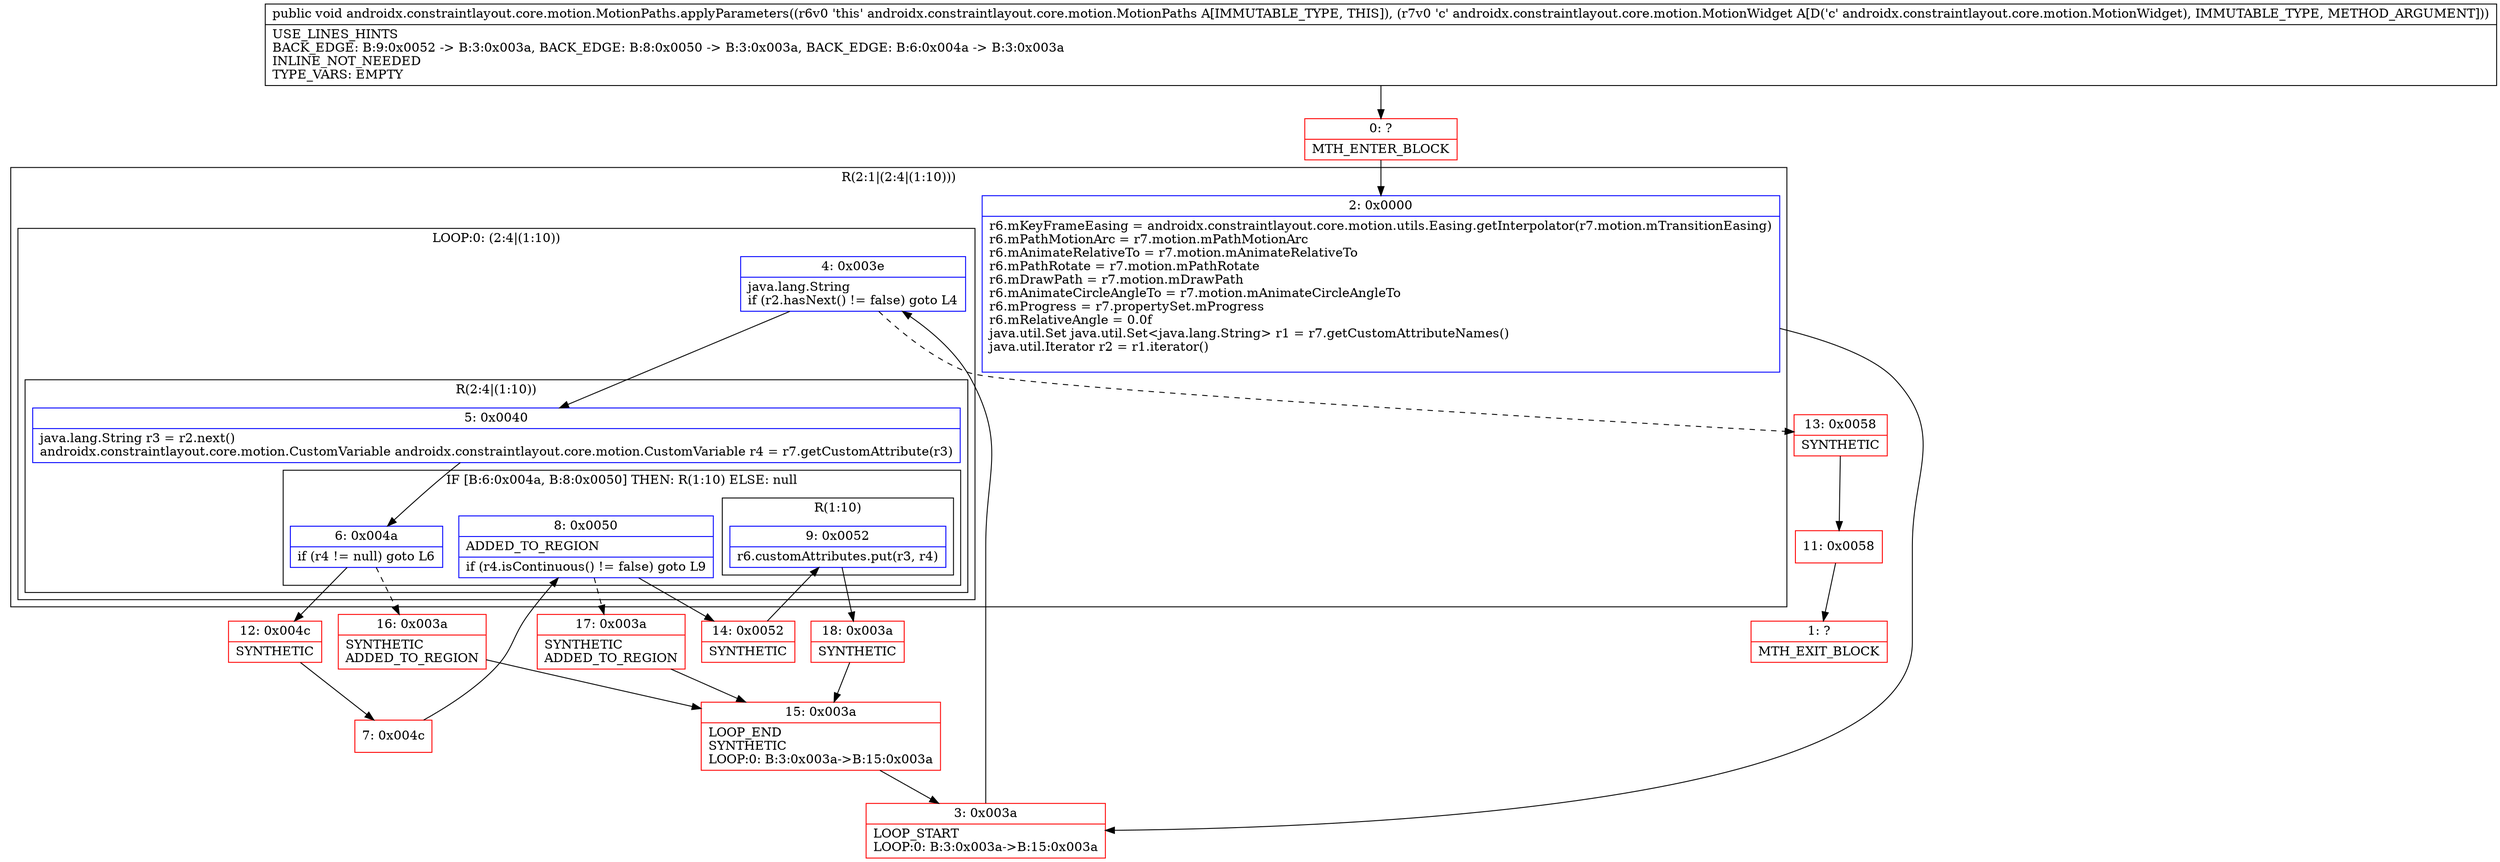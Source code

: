digraph "CFG forandroidx.constraintlayout.core.motion.MotionPaths.applyParameters(Landroidx\/constraintlayout\/core\/motion\/MotionWidget;)V" {
subgraph cluster_Region_675576020 {
label = "R(2:1|(2:4|(1:10)))";
node [shape=record,color=blue];
Node_2 [shape=record,label="{2\:\ 0x0000|r6.mKeyFrameEasing = androidx.constraintlayout.core.motion.utils.Easing.getInterpolator(r7.motion.mTransitionEasing)\lr6.mPathMotionArc = r7.motion.mPathMotionArc\lr6.mAnimateRelativeTo = r7.motion.mAnimateRelativeTo\lr6.mPathRotate = r7.motion.mPathRotate\lr6.mDrawPath = r7.motion.mDrawPath\lr6.mAnimateCircleAngleTo = r7.motion.mAnimateCircleAngleTo\lr6.mProgress = r7.propertySet.mProgress\lr6.mRelativeAngle = 0.0f\ljava.util.Set java.util.Set\<java.lang.String\> r1 = r7.getCustomAttributeNames()\ljava.util.Iterator r2 = r1.iterator()\l\l}"];
subgraph cluster_LoopRegion_1079373969 {
label = "LOOP:0: (2:4|(1:10))";
node [shape=record,color=blue];
Node_4 [shape=record,label="{4\:\ 0x003e|java.lang.String \lif (r2.hasNext() != false) goto L4\l}"];
subgraph cluster_Region_1557177431 {
label = "R(2:4|(1:10))";
node [shape=record,color=blue];
Node_5 [shape=record,label="{5\:\ 0x0040|java.lang.String r3 = r2.next()\landroidx.constraintlayout.core.motion.CustomVariable androidx.constraintlayout.core.motion.CustomVariable r4 = r7.getCustomAttribute(r3)\l}"];
subgraph cluster_IfRegion_1781839541 {
label = "IF [B:6:0x004a, B:8:0x0050] THEN: R(1:10) ELSE: null";
node [shape=record,color=blue];
Node_6 [shape=record,label="{6\:\ 0x004a|if (r4 != null) goto L6\l}"];
Node_8 [shape=record,label="{8\:\ 0x0050|ADDED_TO_REGION\l|if (r4.isContinuous() != false) goto L9\l}"];
subgraph cluster_Region_161015121 {
label = "R(1:10)";
node [shape=record,color=blue];
Node_9 [shape=record,label="{9\:\ 0x0052|r6.customAttributes.put(r3, r4)\l}"];
}
}
}
}
}
Node_0 [shape=record,color=red,label="{0\:\ ?|MTH_ENTER_BLOCK\l}"];
Node_3 [shape=record,color=red,label="{3\:\ 0x003a|LOOP_START\lLOOP:0: B:3:0x003a\-\>B:15:0x003a\l}"];
Node_12 [shape=record,color=red,label="{12\:\ 0x004c|SYNTHETIC\l}"];
Node_7 [shape=record,color=red,label="{7\:\ 0x004c}"];
Node_14 [shape=record,color=red,label="{14\:\ 0x0052|SYNTHETIC\l}"];
Node_18 [shape=record,color=red,label="{18\:\ 0x003a|SYNTHETIC\l}"];
Node_15 [shape=record,color=red,label="{15\:\ 0x003a|LOOP_END\lSYNTHETIC\lLOOP:0: B:3:0x003a\-\>B:15:0x003a\l}"];
Node_17 [shape=record,color=red,label="{17\:\ 0x003a|SYNTHETIC\lADDED_TO_REGION\l}"];
Node_16 [shape=record,color=red,label="{16\:\ 0x003a|SYNTHETIC\lADDED_TO_REGION\l}"];
Node_13 [shape=record,color=red,label="{13\:\ 0x0058|SYNTHETIC\l}"];
Node_11 [shape=record,color=red,label="{11\:\ 0x0058}"];
Node_1 [shape=record,color=red,label="{1\:\ ?|MTH_EXIT_BLOCK\l}"];
MethodNode[shape=record,label="{public void androidx.constraintlayout.core.motion.MotionPaths.applyParameters((r6v0 'this' androidx.constraintlayout.core.motion.MotionPaths A[IMMUTABLE_TYPE, THIS]), (r7v0 'c' androidx.constraintlayout.core.motion.MotionWidget A[D('c' androidx.constraintlayout.core.motion.MotionWidget), IMMUTABLE_TYPE, METHOD_ARGUMENT]))  | USE_LINES_HINTS\lBACK_EDGE: B:9:0x0052 \-\> B:3:0x003a, BACK_EDGE: B:8:0x0050 \-\> B:3:0x003a, BACK_EDGE: B:6:0x004a \-\> B:3:0x003a\lINLINE_NOT_NEEDED\lTYPE_VARS: EMPTY\l}"];
MethodNode -> Node_0;Node_2 -> Node_3;
Node_4 -> Node_5;
Node_4 -> Node_13[style=dashed];
Node_5 -> Node_6;
Node_6 -> Node_12;
Node_6 -> Node_16[style=dashed];
Node_8 -> Node_14;
Node_8 -> Node_17[style=dashed];
Node_9 -> Node_18;
Node_0 -> Node_2;
Node_3 -> Node_4;
Node_12 -> Node_7;
Node_7 -> Node_8;
Node_14 -> Node_9;
Node_18 -> Node_15;
Node_15 -> Node_3;
Node_17 -> Node_15;
Node_16 -> Node_15;
Node_13 -> Node_11;
Node_11 -> Node_1;
}

